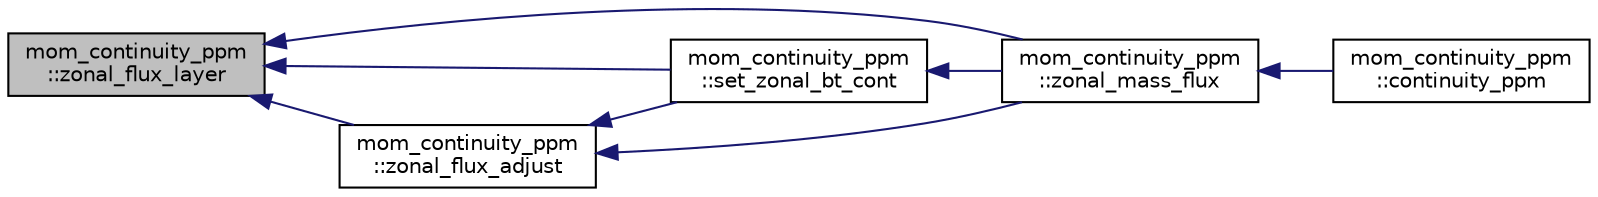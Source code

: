digraph "mom_continuity_ppm::zonal_flux_layer"
{
 // INTERACTIVE_SVG=YES
  edge [fontname="Helvetica",fontsize="10",labelfontname="Helvetica",labelfontsize="10"];
  node [fontname="Helvetica",fontsize="10",shape=record];
  rankdir="LR";
  Node107 [label="mom_continuity_ppm\l::zonal_flux_layer",height=0.2,width=0.4,color="black", fillcolor="grey75", style="filled", fontcolor="black"];
  Node107 -> Node108 [dir="back",color="midnightblue",fontsize="10",style="solid",fontname="Helvetica"];
  Node108 [label="mom_continuity_ppm\l::set_zonal_bt_cont",height=0.2,width=0.4,color="black", fillcolor="white", style="filled",URL="$namespacemom__continuity__ppm.html#aad852a51f55e24f5e276e4fbfe639394",tooltip="Sets a structure that describes the zonal barotropic volume or mass fluxes as a function of barotropi..."];
  Node108 -> Node109 [dir="back",color="midnightblue",fontsize="10",style="solid",fontname="Helvetica"];
  Node109 [label="mom_continuity_ppm\l::zonal_mass_flux",height=0.2,width=0.4,color="black", fillcolor="white", style="filled",URL="$namespacemom__continuity__ppm.html#aaee3d916bed27d4884d9473218c20fc9",tooltip="Calculates the mass or volume fluxes through the zonal faces, and other related quantities. "];
  Node109 -> Node110 [dir="back",color="midnightblue",fontsize="10",style="solid",fontname="Helvetica"];
  Node110 [label="mom_continuity_ppm\l::continuity_ppm",height=0.2,width=0.4,color="black", fillcolor="white", style="filled",URL="$namespacemom__continuity__ppm.html#a59586aae1668f03f3a78d58f5712cc0f",tooltip="Time steps the layer thicknesses, using a monotonically limit, directionally split PPM scheme..."];
  Node107 -> Node111 [dir="back",color="midnightblue",fontsize="10",style="solid",fontname="Helvetica"];
  Node111 [label="mom_continuity_ppm\l::zonal_flux_adjust",height=0.2,width=0.4,color="black", fillcolor="white", style="filled",URL="$namespacemom__continuity__ppm.html#a409d8171ed588e0c2b492dbfc963570d",tooltip="Returns the barotropic velocity adjustment that gives the desired barotropic (layer-summed) transport..."];
  Node111 -> Node108 [dir="back",color="midnightblue",fontsize="10",style="solid",fontname="Helvetica"];
  Node111 -> Node109 [dir="back",color="midnightblue",fontsize="10",style="solid",fontname="Helvetica"];
  Node107 -> Node109 [dir="back",color="midnightblue",fontsize="10",style="solid",fontname="Helvetica"];
}
